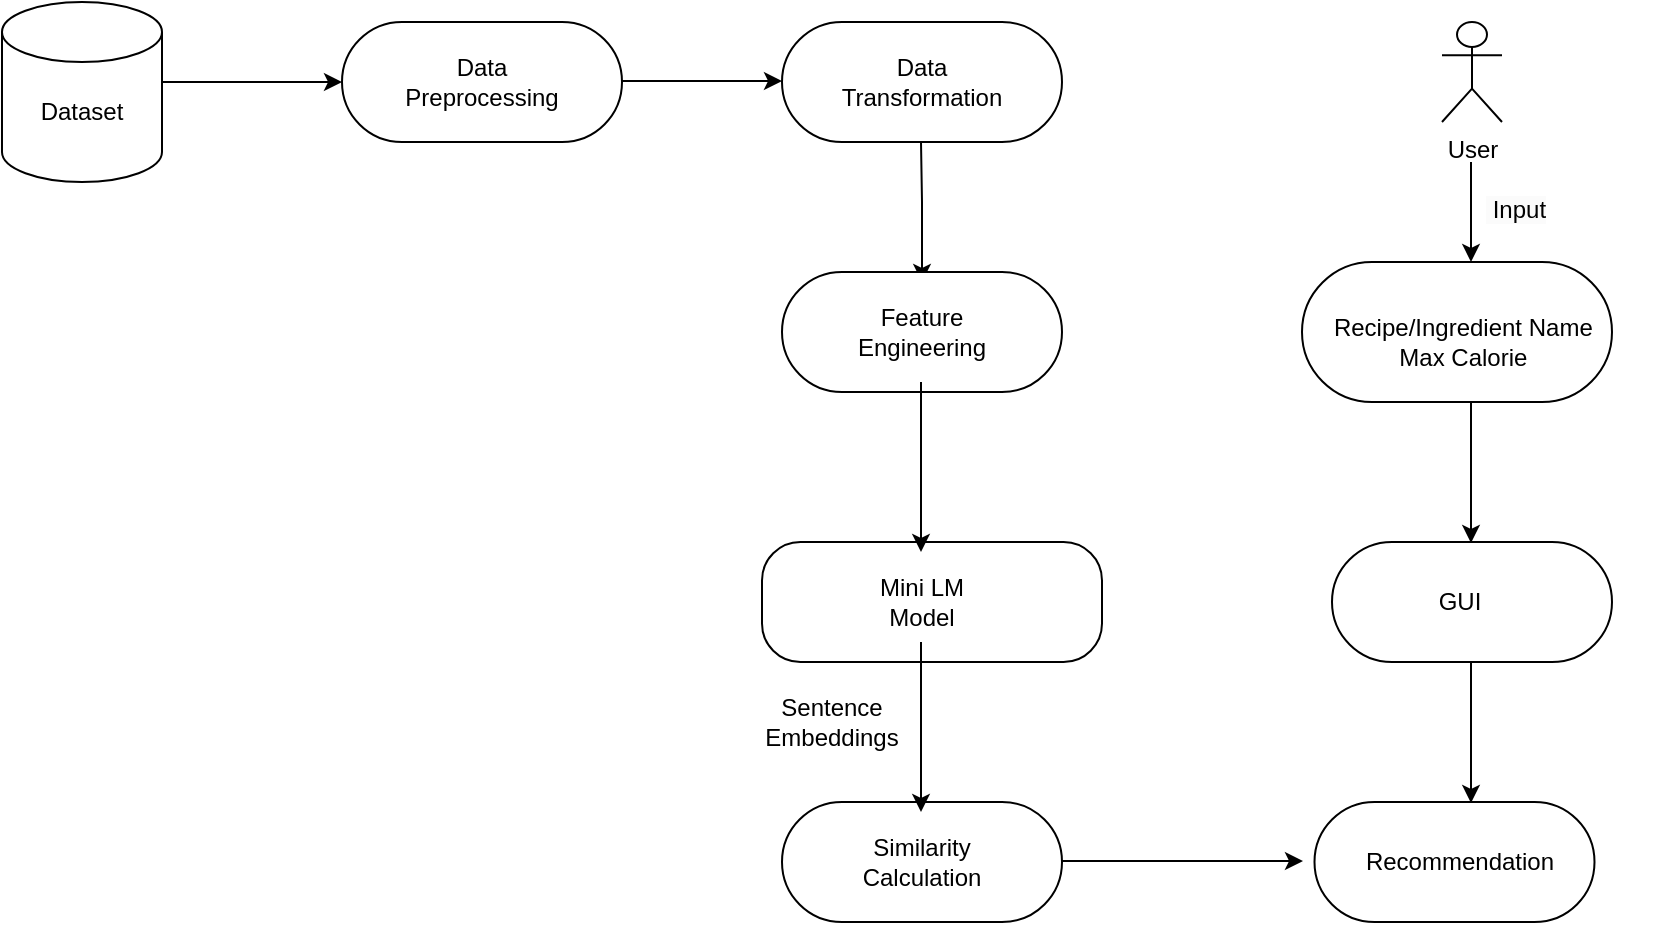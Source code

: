 <mxfile version="24.3.1" type="github">
  <diagram name="Page-1" id="LXIAQG37rIp9TrIn0sgV">
    <mxGraphModel dx="1032" dy="539" grid="1" gridSize="10" guides="1" tooltips="1" connect="1" arrows="1" fold="1" page="1" pageScale="1" pageWidth="1169" pageHeight="827" math="0" shadow="0">
      <root>
        <mxCell id="0" />
        <mxCell id="1" parent="0" />
        <mxCell id="kbQdt5iomu6h16YjDwQO-1" value="" style="shape=cylinder3;whiteSpace=wrap;html=1;boundedLbl=1;backgroundOutline=1;size=15;" vertex="1" parent="1">
          <mxGeometry x="150" y="20" width="80" height="90" as="geometry" />
        </mxCell>
        <mxCell id="kbQdt5iomu6h16YjDwQO-34" value="&lt;span style=&quot;color: rgb(0, 0, 0); font-family: Helvetica; font-size: 12px; font-style: normal; font-variant-ligatures: normal; font-variant-caps: normal; font-weight: 400; letter-spacing: normal; orphans: 2; text-align: center; text-indent: 0px; text-transform: none; widows: 2; word-spacing: 0px; -webkit-text-stroke-width: 0px; white-space: normal; background-color: rgb(251, 251, 251); text-decoration-thickness: initial; text-decoration-style: initial; text-decoration-color: initial; display: inline !important; float: none;&quot;&gt;&amp;nbsp;Input&lt;/span&gt;" style="text;whiteSpace=wrap;html=1;" vertex="1" parent="1">
          <mxGeometry x="890" y="110" width="90" height="40" as="geometry" />
        </mxCell>
        <mxCell id="kbQdt5iomu6h16YjDwQO-47" value="" style="group" vertex="1" connectable="0" parent="1">
          <mxGeometry x="160" y="30" width="797.5" height="450" as="geometry" />
        </mxCell>
        <mxCell id="kbQdt5iomu6h16YjDwQO-2" value="Dataset" style="text;html=1;align=center;verticalAlign=middle;whiteSpace=wrap;rounded=0;container=1;" vertex="1" parent="kbQdt5iomu6h16YjDwQO-47">
          <mxGeometry y="30" width="60" height="30" as="geometry" />
        </mxCell>
        <mxCell id="kbQdt5iomu6h16YjDwQO-3" value="" style="endArrow=classic;html=1;rounded=0;" edge="1" parent="kbQdt5iomu6h16YjDwQO-47">
          <mxGeometry width="50" height="50" relative="1" as="geometry">
            <mxPoint x="70" y="30" as="sourcePoint" />
            <mxPoint x="160" y="30" as="targetPoint" />
          </mxGeometry>
        </mxCell>
        <mxCell id="kbQdt5iomu6h16YjDwQO-4" value="" style="rounded=1;whiteSpace=wrap;html=1;arcSize=50;" vertex="1" parent="kbQdt5iomu6h16YjDwQO-47">
          <mxGeometry x="160" width="140" height="60" as="geometry" />
        </mxCell>
        <mxCell id="kbQdt5iomu6h16YjDwQO-7" value="" style="rounded=1;whiteSpace=wrap;html=1;arcSize=50;" vertex="1" parent="kbQdt5iomu6h16YjDwQO-47">
          <mxGeometry x="380" width="140" height="60" as="geometry" />
        </mxCell>
        <mxCell id="kbQdt5iomu6h16YjDwQO-9" value="Data Preprocessing" style="text;html=1;align=center;verticalAlign=middle;whiteSpace=wrap;rounded=0;container=1;" vertex="1" parent="kbQdt5iomu6h16YjDwQO-47">
          <mxGeometry x="200" y="15" width="60" height="30" as="geometry" />
        </mxCell>
        <mxCell id="kbQdt5iomu6h16YjDwQO-10" value="" style="endArrow=classic;html=1;rounded=0;" edge="1" parent="kbQdt5iomu6h16YjDwQO-47">
          <mxGeometry width="50" height="50" relative="1" as="geometry">
            <mxPoint x="300" y="29.5" as="sourcePoint" />
            <mxPoint x="380" y="29.5" as="targetPoint" />
          </mxGeometry>
        </mxCell>
        <mxCell id="kbQdt5iomu6h16YjDwQO-11" value="Data Transformation" style="text;html=1;align=center;verticalAlign=middle;whiteSpace=wrap;rounded=0;container=1;" vertex="1" parent="kbQdt5iomu6h16YjDwQO-47">
          <mxGeometry x="420" y="15" width="60" height="30" as="geometry" />
        </mxCell>
        <mxCell id="kbQdt5iomu6h16YjDwQO-12" value="" style="endArrow=classic;html=1;rounded=0;entryX=0.5;entryY=0.083;entryDx=0;entryDy=0;entryPerimeter=0;" edge="1" parent="kbQdt5iomu6h16YjDwQO-47" target="kbQdt5iomu6h16YjDwQO-39">
          <mxGeometry width="50" height="50" relative="1" as="geometry">
            <mxPoint x="449.5" y="60" as="sourcePoint" />
            <mxPoint x="450" y="120" as="targetPoint" />
            <Array as="points">
              <mxPoint x="450" y="90" />
            </Array>
          </mxGeometry>
        </mxCell>
        <mxCell id="kbQdt5iomu6h16YjDwQO-14" value="" style="rounded=1;whiteSpace=wrap;html=1;arcSize=32;" vertex="1" parent="kbQdt5iomu6h16YjDwQO-47">
          <mxGeometry x="370" y="260" width="170" height="60" as="geometry" />
        </mxCell>
        <mxCell id="kbQdt5iomu6h16YjDwQO-16" value="Mini LM Model" style="text;html=1;align=center;verticalAlign=middle;whiteSpace=wrap;rounded=0;container=1;" vertex="1" parent="kbQdt5iomu6h16YjDwQO-47">
          <mxGeometry x="420" y="275" width="60" height="30" as="geometry" />
        </mxCell>
        <mxCell id="kbQdt5iomu6h16YjDwQO-18" value="Sentence Embeddings" style="text;html=1;align=center;verticalAlign=middle;whiteSpace=wrap;rounded=0;container=1;rotation=0;" vertex="1" parent="kbQdt5iomu6h16YjDwQO-47">
          <mxGeometry x="370" y="340" width="70" height="20" as="geometry" />
        </mxCell>
        <mxCell id="kbQdt5iomu6h16YjDwQO-19" value="" style="rounded=1;whiteSpace=wrap;html=1;arcSize=50;" vertex="1" parent="kbQdt5iomu6h16YjDwQO-47">
          <mxGeometry x="380" y="390" width="140" height="60" as="geometry" />
        </mxCell>
        <mxCell id="kbQdt5iomu6h16YjDwQO-21" value="Similarity Calculation" style="text;html=1;align=center;verticalAlign=middle;whiteSpace=wrap;rounded=0;container=1;" vertex="1" parent="kbQdt5iomu6h16YjDwQO-47">
          <mxGeometry x="420" y="405" width="60" height="30" as="geometry" />
        </mxCell>
        <mxCell id="kbQdt5iomu6h16YjDwQO-22" value="" style="endArrow=classic;html=1;rounded=0;" edge="1" parent="kbQdt5iomu6h16YjDwQO-47">
          <mxGeometry width="50" height="50" relative="1" as="geometry">
            <mxPoint x="520" y="419.5" as="sourcePoint" />
            <mxPoint x="640.5" y="419.5" as="targetPoint" />
          </mxGeometry>
        </mxCell>
        <mxCell id="kbQdt5iomu6h16YjDwQO-23" value="" style="rounded=1;whiteSpace=wrap;html=1;arcSize=50;" vertex="1" parent="kbQdt5iomu6h16YjDwQO-47">
          <mxGeometry x="646.25" y="390" width="140" height="60" as="geometry" />
        </mxCell>
        <mxCell id="kbQdt5iomu6h16YjDwQO-24" value="Recommendation" style="text;html=1;align=center;verticalAlign=middle;whiteSpace=wrap;rounded=0;" vertex="1" parent="kbQdt5iomu6h16YjDwQO-47">
          <mxGeometry x="688.75" y="405" width="60" height="30" as="geometry" />
        </mxCell>
        <mxCell id="kbQdt5iomu6h16YjDwQO-28" value="User" style="shape=umlActor;verticalLabelPosition=bottom;verticalAlign=top;html=1;outlineConnect=0;" vertex="1" parent="kbQdt5iomu6h16YjDwQO-47">
          <mxGeometry x="710" width="30" height="50" as="geometry" />
        </mxCell>
        <mxCell id="kbQdt5iomu6h16YjDwQO-29" value="" style="endArrow=classic;html=1;rounded=0;" edge="1" parent="kbQdt5iomu6h16YjDwQO-47">
          <mxGeometry width="50" height="50" relative="1" as="geometry">
            <mxPoint x="724.5" y="70" as="sourcePoint" />
            <mxPoint x="724.5" y="120" as="targetPoint" />
          </mxGeometry>
        </mxCell>
        <mxCell id="kbQdt5iomu6h16YjDwQO-31" value="" style="rounded=1;whiteSpace=wrap;html=1;arcSize=50;" vertex="1" parent="kbQdt5iomu6h16YjDwQO-47">
          <mxGeometry x="640" y="120" width="155" height="70" as="geometry" />
        </mxCell>
        <mxCell id="kbQdt5iomu6h16YjDwQO-32" value="&amp;nbsp;Recipe/Ingredient Name&lt;div&gt;&amp;nbsp;Max Calorie&lt;/div&gt;" style="text;html=1;align=center;verticalAlign=middle;whiteSpace=wrap;rounded=0;container=1;" vertex="1" parent="kbQdt5iomu6h16YjDwQO-47">
          <mxGeometry x="640" y="152.5" width="157.5" height="15" as="geometry" />
        </mxCell>
        <mxCell id="kbQdt5iomu6h16YjDwQO-35" value="" style="endArrow=classic;html=1;rounded=0;" edge="1" parent="kbQdt5iomu6h16YjDwQO-47">
          <mxGeometry width="50" height="50" relative="1" as="geometry">
            <mxPoint x="724.5" y="190" as="sourcePoint" />
            <mxPoint x="724.5" y="260.5" as="targetPoint" />
          </mxGeometry>
        </mxCell>
        <mxCell id="kbQdt5iomu6h16YjDwQO-36" value="" style="rounded=1;whiteSpace=wrap;html=1;arcSize=50;" vertex="1" parent="kbQdt5iomu6h16YjDwQO-47">
          <mxGeometry x="655" y="260" width="140" height="60" as="geometry" />
        </mxCell>
        <mxCell id="kbQdt5iomu6h16YjDwQO-37" value="GUI" style="text;html=1;align=center;verticalAlign=middle;whiteSpace=wrap;rounded=0;container=1;" vertex="1" parent="kbQdt5iomu6h16YjDwQO-47">
          <mxGeometry x="640" y="282.5" width="157.5" height="15" as="geometry" />
        </mxCell>
        <mxCell id="kbQdt5iomu6h16YjDwQO-38" value="" style="endArrow=classic;html=1;rounded=0;" edge="1" parent="kbQdt5iomu6h16YjDwQO-47">
          <mxGeometry width="50" height="50" relative="1" as="geometry">
            <mxPoint x="724.5" y="320" as="sourcePoint" />
            <mxPoint x="724.5" y="390.5" as="targetPoint" />
          </mxGeometry>
        </mxCell>
        <mxCell id="kbQdt5iomu6h16YjDwQO-39" value="" style="rounded=1;whiteSpace=wrap;html=1;arcSize=50;" vertex="1" parent="kbQdt5iomu6h16YjDwQO-47">
          <mxGeometry x="380" y="125" width="140" height="60" as="geometry" />
        </mxCell>
        <mxCell id="kbQdt5iomu6h16YjDwQO-40" value="Feature Engineering" style="text;html=1;align=center;verticalAlign=middle;whiteSpace=wrap;rounded=0;container=1;" vertex="1" parent="kbQdt5iomu6h16YjDwQO-47">
          <mxGeometry x="420" y="140" width="60" height="30" as="geometry" />
        </mxCell>
        <mxCell id="kbQdt5iomu6h16YjDwQO-44" value="" style="endArrow=classic;html=1;rounded=0;entryX=0.5;entryY=0.083;entryDx=0;entryDy=0;entryPerimeter=0;exitX=0.5;exitY=1;exitDx=0;exitDy=0;" edge="1" parent="kbQdt5iomu6h16YjDwQO-47">
          <mxGeometry width="50" height="50" relative="1" as="geometry">
            <mxPoint x="449.5" y="180" as="sourcePoint" />
            <mxPoint x="449.5" y="265" as="targetPoint" />
            <Array as="points">
              <mxPoint x="449.5" y="225" />
            </Array>
          </mxGeometry>
        </mxCell>
        <mxCell id="kbQdt5iomu6h16YjDwQO-46" value="" style="endArrow=classic;html=1;rounded=0;entryX=0.5;entryY=0.083;entryDx=0;entryDy=0;entryPerimeter=0;exitX=0.5;exitY=1;exitDx=0;exitDy=0;" edge="1" parent="kbQdt5iomu6h16YjDwQO-47">
          <mxGeometry width="50" height="50" relative="1" as="geometry">
            <mxPoint x="449.5" y="310" as="sourcePoint" />
            <mxPoint x="449.5" y="395" as="targetPoint" />
            <Array as="points">
              <mxPoint x="449.5" y="355" />
            </Array>
          </mxGeometry>
        </mxCell>
      </root>
    </mxGraphModel>
  </diagram>
</mxfile>
